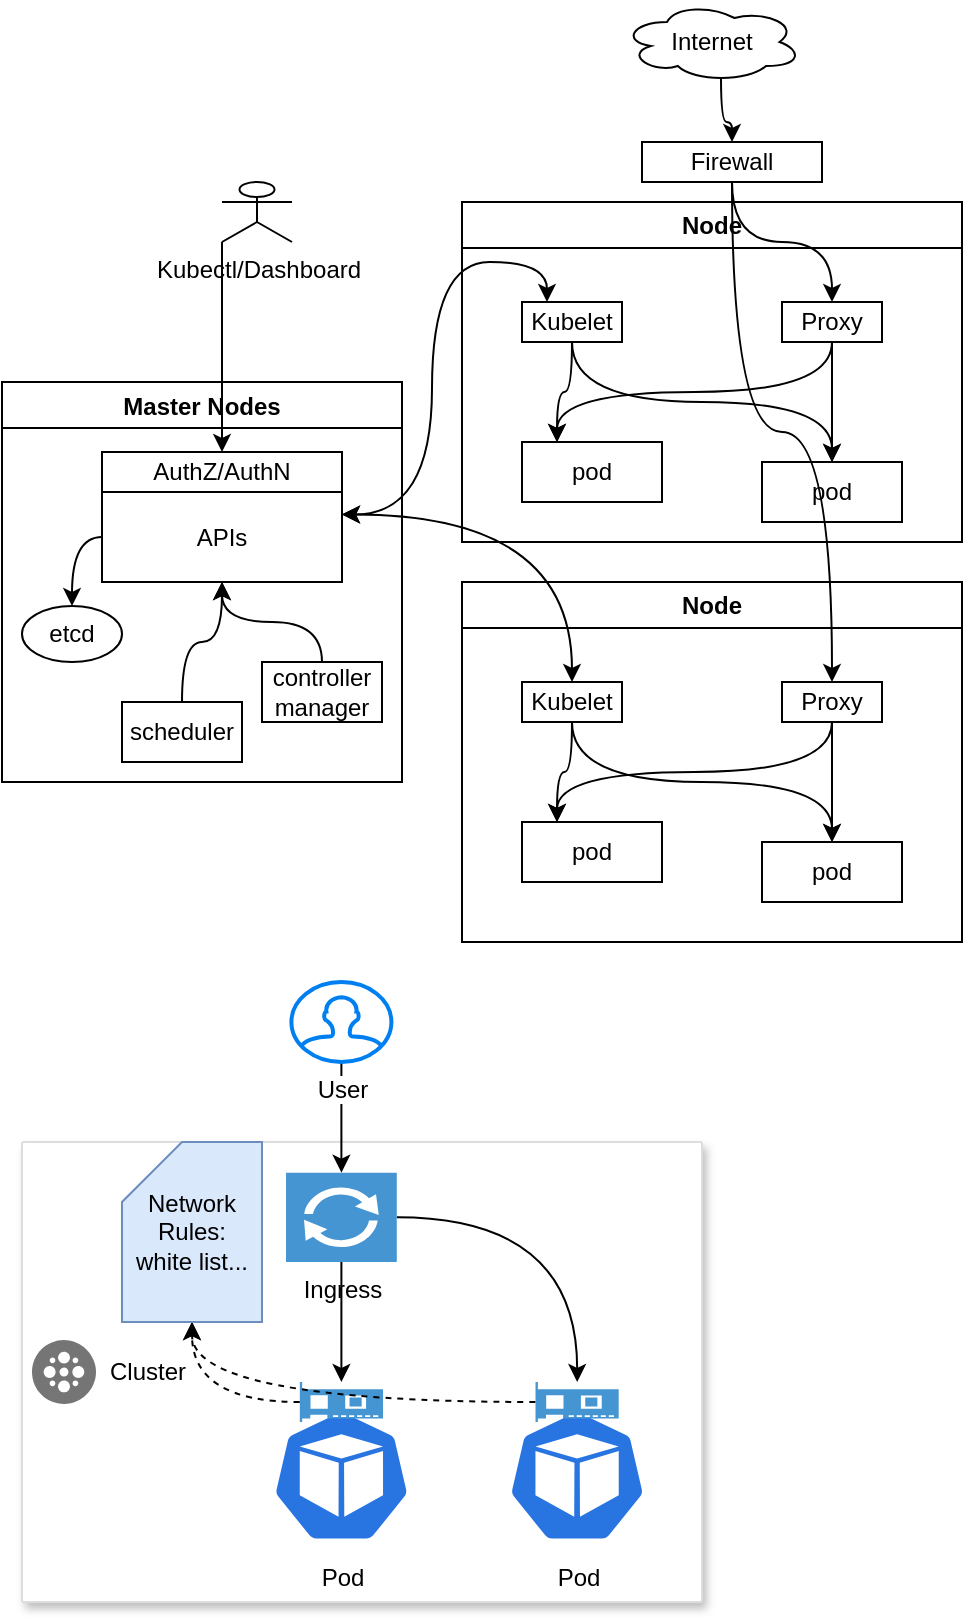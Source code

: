 <mxfile version="22.1.2" type="device">
  <diagram id="23iRSUPoRavnBvh4doch" name="Page-1">
    <mxGraphModel dx="1607" dy="1665" grid="1" gridSize="10" guides="1" tooltips="1" connect="1" arrows="1" fold="1" page="1" pageScale="1" pageWidth="827" pageHeight="1169" math="0" shadow="0">
      <root>
        <mxCell id="0" />
        <mxCell id="1" parent="0" />
        <mxCell id="4" value="Node" style="swimlane;whiteSpace=wrap;html=1;" parent="1" vertex="1">
          <mxGeometry x="60" y="50" width="250" height="170" as="geometry" />
        </mxCell>
        <mxCell id="11" style="edgeStyle=orthogonalEdgeStyle;orthogonalLoop=1;jettySize=auto;html=1;exitX=0.5;exitY=1;exitDx=0;exitDy=0;entryX=0.25;entryY=0;entryDx=0;entryDy=0;curved=1;" parent="4" source="5" target="8" edge="1">
          <mxGeometry relative="1" as="geometry" />
        </mxCell>
        <mxCell id="12" style="edgeStyle=orthogonalEdgeStyle;orthogonalLoop=1;jettySize=auto;html=1;exitX=0.5;exitY=1;exitDx=0;exitDy=0;curved=1;" parent="4" source="5" target="9" edge="1">
          <mxGeometry relative="1" as="geometry" />
        </mxCell>
        <mxCell id="5" value="Kubelet" style="rounded=0;whiteSpace=wrap;html=1;" parent="4" vertex="1">
          <mxGeometry x="30" y="50" width="50" height="20" as="geometry" />
        </mxCell>
        <mxCell id="13" style="edgeStyle=orthogonalEdgeStyle;curved=1;orthogonalLoop=1;jettySize=auto;html=1;exitX=0.5;exitY=1;exitDx=0;exitDy=0;entryX=0.25;entryY=0;entryDx=0;entryDy=0;" parent="4" source="7" target="8" edge="1">
          <mxGeometry relative="1" as="geometry" />
        </mxCell>
        <mxCell id="14" style="edgeStyle=orthogonalEdgeStyle;curved=1;orthogonalLoop=1;jettySize=auto;html=1;exitX=0.5;exitY=1;exitDx=0;exitDy=0;entryX=0.5;entryY=0;entryDx=0;entryDy=0;" parent="4" source="7" target="9" edge="1">
          <mxGeometry relative="1" as="geometry" />
        </mxCell>
        <mxCell id="7" value="Proxy" style="rounded=0;whiteSpace=wrap;html=1;" parent="4" vertex="1">
          <mxGeometry x="160" y="50" width="50" height="20" as="geometry" />
        </mxCell>
        <mxCell id="8" value="pod" style="rounded=0;whiteSpace=wrap;html=1;" parent="4" vertex="1">
          <mxGeometry x="30" y="120" width="70" height="30" as="geometry" />
        </mxCell>
        <mxCell id="9" value="pod" style="rounded=0;whiteSpace=wrap;html=1;" parent="4" vertex="1">
          <mxGeometry x="150" y="130" width="70" height="30" as="geometry" />
        </mxCell>
        <mxCell id="15" value="Node" style="swimlane;whiteSpace=wrap;html=1;" parent="1" vertex="1">
          <mxGeometry x="60" y="240" width="250" height="180" as="geometry" />
        </mxCell>
        <mxCell id="16" style="edgeStyle=orthogonalEdgeStyle;orthogonalLoop=1;jettySize=auto;html=1;exitX=0.5;exitY=1;exitDx=0;exitDy=0;entryX=0.25;entryY=0;entryDx=0;entryDy=0;curved=1;" parent="15" source="18" target="22" edge="1">
          <mxGeometry relative="1" as="geometry" />
        </mxCell>
        <mxCell id="17" style="edgeStyle=orthogonalEdgeStyle;orthogonalLoop=1;jettySize=auto;html=1;exitX=0.5;exitY=1;exitDx=0;exitDy=0;curved=1;" parent="15" source="18" target="23" edge="1">
          <mxGeometry relative="1" as="geometry" />
        </mxCell>
        <mxCell id="18" value="Kubelet" style="rounded=0;whiteSpace=wrap;html=1;" parent="15" vertex="1">
          <mxGeometry x="30" y="50" width="50" height="20" as="geometry" />
        </mxCell>
        <mxCell id="19" style="edgeStyle=orthogonalEdgeStyle;curved=1;orthogonalLoop=1;jettySize=auto;html=1;exitX=0.5;exitY=1;exitDx=0;exitDy=0;entryX=0.25;entryY=0;entryDx=0;entryDy=0;" parent="15" source="21" target="22" edge="1">
          <mxGeometry relative="1" as="geometry" />
        </mxCell>
        <mxCell id="20" style="edgeStyle=orthogonalEdgeStyle;curved=1;orthogonalLoop=1;jettySize=auto;html=1;exitX=0.5;exitY=1;exitDx=0;exitDy=0;entryX=0.5;entryY=0;entryDx=0;entryDy=0;" parent="15" source="21" target="23" edge="1">
          <mxGeometry relative="1" as="geometry" />
        </mxCell>
        <mxCell id="21" value="Proxy" style="rounded=0;whiteSpace=wrap;html=1;" parent="15" vertex="1">
          <mxGeometry x="160" y="50" width="50" height="20" as="geometry" />
        </mxCell>
        <mxCell id="22" value="pod" style="rounded=0;whiteSpace=wrap;html=1;" parent="15" vertex="1">
          <mxGeometry x="30" y="120" width="70" height="30" as="geometry" />
        </mxCell>
        <mxCell id="23" value="pod" style="rounded=0;whiteSpace=wrap;html=1;" parent="15" vertex="1">
          <mxGeometry x="150" y="130" width="70" height="30" as="geometry" />
        </mxCell>
        <mxCell id="25" value="Master Nodes" style="swimlane;" parent="1" vertex="1">
          <mxGeometry x="-170" y="140" width="200" height="200" as="geometry" />
        </mxCell>
        <mxCell id="35" style="edgeStyle=orthogonalEdgeStyle;curved=1;orthogonalLoop=1;jettySize=auto;html=1;exitX=0;exitY=0.5;exitDx=0;exitDy=0;entryX=0.5;entryY=0;entryDx=0;entryDy=0;" parent="25" source="26" target="29" edge="1">
          <mxGeometry relative="1" as="geometry" />
        </mxCell>
        <mxCell id="26" value="APIs&lt;br&gt;" style="rounded=0;whiteSpace=wrap;html=1;" parent="25" vertex="1">
          <mxGeometry x="50" y="55" width="120" height="45" as="geometry" />
        </mxCell>
        <mxCell id="27" value="AuthZ/AuthN" style="rounded=0;whiteSpace=wrap;html=1;" parent="25" vertex="1">
          <mxGeometry x="50" y="35" width="120" height="20" as="geometry" />
        </mxCell>
        <mxCell id="29" value="etcd" style="ellipse;whiteSpace=wrap;html=1;" parent="25" vertex="1">
          <mxGeometry x="10" y="112" width="50" height="28" as="geometry" />
        </mxCell>
        <mxCell id="39" style="edgeStyle=orthogonalEdgeStyle;curved=1;orthogonalLoop=1;jettySize=auto;html=1;exitX=0.5;exitY=0;exitDx=0;exitDy=0;entryX=0.5;entryY=1;entryDx=0;entryDy=0;" parent="25" source="31" target="26" edge="1">
          <mxGeometry relative="1" as="geometry" />
        </mxCell>
        <mxCell id="31" value="scheduler" style="rounded=0;whiteSpace=wrap;html=1;" parent="25" vertex="1">
          <mxGeometry x="60" y="160" width="60" height="30" as="geometry" />
        </mxCell>
        <mxCell id="38" style="edgeStyle=orthogonalEdgeStyle;curved=1;orthogonalLoop=1;jettySize=auto;html=1;exitX=0.5;exitY=0;exitDx=0;exitDy=0;entryX=0.5;entryY=1;entryDx=0;entryDy=0;" parent="25" source="32" target="26" edge="1">
          <mxGeometry relative="1" as="geometry" />
        </mxCell>
        <mxCell id="32" value="controller manager" style="rounded=0;whiteSpace=wrap;html=1;" parent="25" vertex="1">
          <mxGeometry x="130" y="140" width="60" height="30" as="geometry" />
        </mxCell>
        <mxCell id="42" style="edgeStyle=orthogonalEdgeStyle;curved=1;orthogonalLoop=1;jettySize=auto;html=1;exitX=0;exitY=1;exitDx=0;exitDy=0;exitPerimeter=0;" parent="1" source="40" target="27" edge="1">
          <mxGeometry relative="1" as="geometry" />
        </mxCell>
        <mxCell id="40" value="Kubectl/Dashboard" style="shape=umlActor;verticalLabelPosition=bottom;verticalAlign=top;html=1;outlineConnect=0;" parent="1" vertex="1">
          <mxGeometry x="-60" y="40" width="35" height="30" as="geometry" />
        </mxCell>
        <mxCell id="43" style="edgeStyle=orthogonalEdgeStyle;curved=1;orthogonalLoop=1;jettySize=auto;html=1;exitX=1;exitY=0.25;exitDx=0;exitDy=0;entryX=0.25;entryY=0;entryDx=0;entryDy=0;startArrow=classic;startFill=1;" parent="1" source="26" target="5" edge="1">
          <mxGeometry relative="1" as="geometry" />
        </mxCell>
        <mxCell id="44" style="edgeStyle=orthogonalEdgeStyle;curved=1;orthogonalLoop=1;jettySize=auto;html=1;exitX=1;exitY=0.25;exitDx=0;exitDy=0;entryX=0.5;entryY=0;entryDx=0;entryDy=0;startArrow=classic;startFill=1;" parent="1" source="26" target="18" edge="1">
          <mxGeometry relative="1" as="geometry" />
        </mxCell>
        <mxCell id="49" style="edgeStyle=orthogonalEdgeStyle;curved=1;orthogonalLoop=1;jettySize=auto;html=1;exitX=0.5;exitY=1;exitDx=0;exitDy=0;entryX=0.5;entryY=0;entryDx=0;entryDy=0;startArrow=none;startFill=0;" parent="1" source="45" target="7" edge="1">
          <mxGeometry relative="1" as="geometry" />
        </mxCell>
        <mxCell id="50" style="edgeStyle=orthogonalEdgeStyle;curved=1;orthogonalLoop=1;jettySize=auto;html=1;exitX=0.5;exitY=1;exitDx=0;exitDy=0;entryX=0.5;entryY=0;entryDx=0;entryDy=0;startArrow=none;startFill=0;" parent="1" source="45" target="21" edge="1">
          <mxGeometry relative="1" as="geometry" />
        </mxCell>
        <mxCell id="45" value="Firewall" style="rounded=0;whiteSpace=wrap;html=1;" parent="1" vertex="1">
          <mxGeometry x="150" y="20" width="90" height="20" as="geometry" />
        </mxCell>
        <mxCell id="48" style="edgeStyle=orthogonalEdgeStyle;curved=1;orthogonalLoop=1;jettySize=auto;html=1;exitX=0.55;exitY=0.95;exitDx=0;exitDy=0;exitPerimeter=0;startArrow=none;startFill=0;" parent="1" source="46" target="45" edge="1">
          <mxGeometry relative="1" as="geometry" />
        </mxCell>
        <mxCell id="46" value="Internet" style="ellipse;shape=cloud;whiteSpace=wrap;html=1;" parent="1" vertex="1">
          <mxGeometry x="140" y="-50" width="90" height="40" as="geometry" />
        </mxCell>
        <mxCell id="51" value="" style="strokeColor=#dddddd;shadow=1;strokeWidth=1;rounded=1;absoluteArcSize=1;arcSize=2;" parent="1" vertex="1">
          <mxGeometry x="-160" y="520" width="340" height="230" as="geometry" />
        </mxCell>
        <mxCell id="52" value="Cluster" style="sketch=0;dashed=0;connectable=0;html=1;fillColor=#757575;strokeColor=none;shape=mxgraph.gcp2.cluster;part=1;labelPosition=right;verticalLabelPosition=middle;align=left;verticalAlign=middle;spacingLeft=5;fontSize=12;" parent="51" vertex="1">
          <mxGeometry y="0.5" width="32" height="32" relative="1" as="geometry">
            <mxPoint x="5" y="-16" as="offset" />
          </mxGeometry>
        </mxCell>
        <mxCell id="53" value="Pod" style="sketch=0;html=1;dashed=0;whitespace=wrap;fillColor=#2875E2;strokeColor=#ffffff;points=[[0.005,0.63,0],[0.1,0.2,0],[0.9,0.2,0],[0.5,0,0],[0.995,0.63,0],[0.72,0.99,0],[0.5,1,0],[0.28,0.99,0]];verticalLabelPosition=bottom;align=center;verticalAlign=top;shape=mxgraph.kubernetes.icon;prIcon=pod" parent="51" vertex="1">
          <mxGeometry x="242.854" y="129.997" width="69.388" height="73.6" as="geometry" />
        </mxCell>
        <mxCell id="54" value="Pod" style="sketch=0;html=1;dashed=0;whitespace=wrap;fillColor=#2875E2;strokeColor=#ffffff;points=[[0.005,0.63,0],[0.1,0.2,0],[0.9,0.2,0],[0.5,0,0],[0.995,0.63,0],[0.72,0.99,0],[0.5,1,0],[0.28,0.99,0]];verticalLabelPosition=bottom;align=center;verticalAlign=top;shape=mxgraph.kubernetes.icon;prIcon=pod" parent="51" vertex="1">
          <mxGeometry x="125.006" y="130" width="69.388" height="73.6" as="geometry" />
        </mxCell>
        <mxCell id="71" style="edgeStyle=orthogonalEdgeStyle;curved=1;orthogonalLoop=1;jettySize=auto;html=1;startArrow=none;startFill=0;" parent="51" source="67" target="70" edge="1">
          <mxGeometry relative="1" as="geometry" />
        </mxCell>
        <mxCell id="76" style="edgeStyle=orthogonalEdgeStyle;curved=1;orthogonalLoop=1;jettySize=auto;html=1;startArrow=none;startFill=0;" parent="51" source="67" target="68" edge="1">
          <mxGeometry relative="1" as="geometry" />
        </mxCell>
        <mxCell id="67" value="Ingress" style="pointerEvents=1;shadow=0;dashed=0;html=1;strokeColor=none;fillColor=#4495D1;labelPosition=center;verticalLabelPosition=bottom;verticalAlign=top;align=center;outlineConnect=0;shape=mxgraph.veeam.2d.proxy;" parent="51" vertex="1">
          <mxGeometry x="132.017" y="15.33" width="55.371" height="44.67" as="geometry" />
        </mxCell>
        <mxCell id="81" style="edgeStyle=orthogonalEdgeStyle;curved=1;orthogonalLoop=1;jettySize=auto;html=1;entryX=0.5;entryY=1;entryDx=0;entryDy=0;entryPerimeter=0;startArrow=none;startFill=0;dashed=1;" parent="51" source="68" target="79" edge="1">
          <mxGeometry relative="1" as="geometry" />
        </mxCell>
        <mxCell id="68" value="" style="pointerEvents=1;shadow=0;dashed=0;html=1;strokeColor=none;fillColor=#4495D1;labelPosition=center;verticalLabelPosition=bottom;verticalAlign=top;align=center;outlineConnect=0;shape=mxgraph.veeam.2d.network_card;" parent="51" vertex="1">
          <mxGeometry x="138.914" y="120" width="41.577" height="20" as="geometry" />
        </mxCell>
        <mxCell id="82" style="edgeStyle=orthogonalEdgeStyle;curved=1;orthogonalLoop=1;jettySize=auto;html=1;entryX=0.5;entryY=1;entryDx=0;entryDy=0;entryPerimeter=0;dashed=1;startArrow=none;startFill=0;" parent="51" source="70" target="79" edge="1">
          <mxGeometry relative="1" as="geometry" />
        </mxCell>
        <mxCell id="70" value="" style="pointerEvents=1;shadow=0;dashed=0;html=1;strokeColor=none;fillColor=#4495D1;labelPosition=center;verticalLabelPosition=bottom;verticalAlign=top;align=center;outlineConnect=0;shape=mxgraph.veeam.2d.network_card;" parent="51" vertex="1">
          <mxGeometry x="256.758" y="120" width="41.577" height="20" as="geometry" />
        </mxCell>
        <mxCell id="79" value="Network Rules:&lt;br&gt;white list..." style="shape=card;whiteSpace=wrap;html=1;fillColor=#dae8fc;strokeColor=#6c8ebf;" parent="51" vertex="1">
          <mxGeometry x="50" width="70" height="90" as="geometry" />
        </mxCell>
        <mxCell id="65" style="edgeStyle=orthogonalEdgeStyle;curved=1;orthogonalLoop=1;jettySize=auto;html=1;startArrow=none;startFill=0;" parent="1" source="64" target="67" edge="1">
          <mxGeometry relative="1" as="geometry" />
        </mxCell>
        <mxCell id="64" value="User&lt;br&gt;" style="html=1;verticalLabelPosition=bottom;align=center;labelBackgroundColor=#ffffff;verticalAlign=top;strokeWidth=2;strokeColor=#0080F0;shadow=0;dashed=0;shape=mxgraph.ios7.icons.user;" parent="1" vertex="1">
          <mxGeometry x="-25.3" y="440" width="50" height="40" as="geometry" />
        </mxCell>
      </root>
    </mxGraphModel>
  </diagram>
</mxfile>
